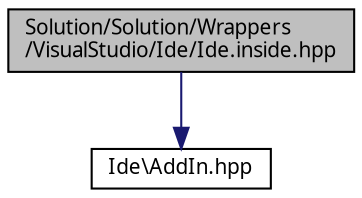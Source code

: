 digraph "Solution/Solution/Wrappers/VisualStudio/Ide/Ide.inside.hpp"
{
 // INTERACTIVE_SVG=YES
  edge [fontname="Verdana",fontsize="10",labelfontname="Verdana",labelfontsize="10"];
  node [fontname="Verdana",fontsize="10",shape=record];
  Node1 [label="Solution/Solution/Wrappers\l/VisualStudio/Ide/Ide.inside.hpp",height=0.2,width=0.4,color="black", fillcolor="grey75", style="filled", fontcolor="black"];
  Node1 -> Node2 [color="midnightblue",fontsize="10",style="solid",fontname="Verdana"];
  Node2 [label="Ide\\AddIn.hpp",height=0.2,width=0.4,color="black", fillcolor="white", style="filled",URL="$_add_in_8hpp_source.html"];
}
